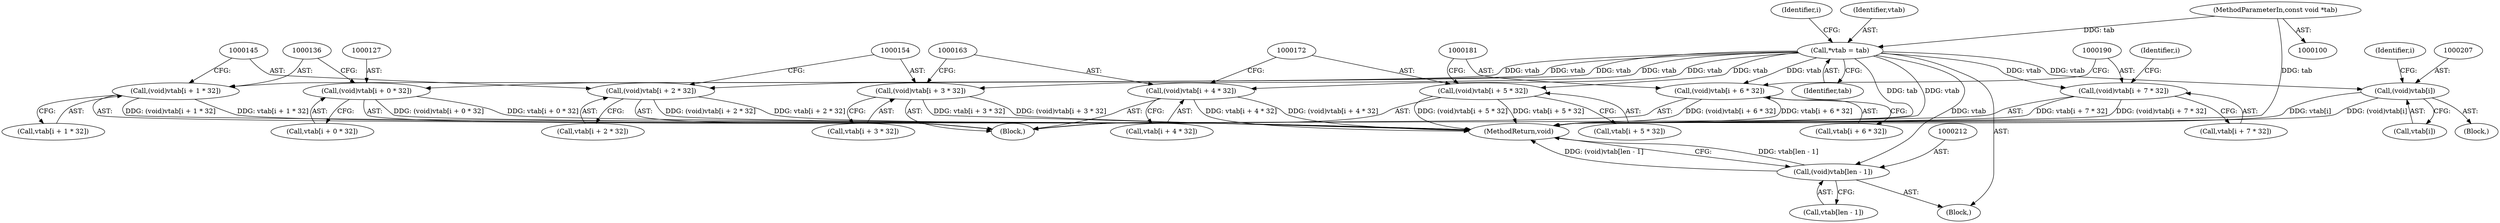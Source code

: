 digraph "0_libgcrypt_a4c561aab1014c3630bc88faf6f5246fee16b020_0@pointer" {
"1000105" [label="(Call,*vtab = tab)"];
"1000101" [label="(MethodParameterIn,const void *tab)"];
"1000126" [label="(Call,(void)vtab[i + 0 * 32])"];
"1000135" [label="(Call,(void)vtab[i + 1 * 32])"];
"1000144" [label="(Call,(void)vtab[i + 2 * 32])"];
"1000153" [label="(Call,(void)vtab[i + 3 * 32])"];
"1000162" [label="(Call,(void)vtab[i + 4 * 32])"];
"1000171" [label="(Call,(void)vtab[i + 5 * 32])"];
"1000180" [label="(Call,(void)vtab[i + 6 * 32])"];
"1000189" [label="(Call,(void)vtab[i + 7 * 32])"];
"1000206" [label="(Call,(void)vtab[i])"];
"1000211" [label="(Call,(void)vtab[len - 1])"];
"1000182" [label="(Call,vtab[i + 6 * 32])"];
"1000126" [label="(Call,(void)vtab[i + 0 * 32])"];
"1000128" [label="(Call,vtab[i + 0 * 32])"];
"1000191" [label="(Call,vtab[i + 7 * 32])"];
"1000137" [label="(Call,vtab[i + 1 * 32])"];
"1000180" [label="(Call,(void)vtab[i + 6 * 32])"];
"1000206" [label="(Call,(void)vtab[i])"];
"1000155" [label="(Call,vtab[i + 3 * 32])"];
"1000205" [label="(Block,)"];
"1000111" [label="(Identifier,i)"];
"1000213" [label="(Call,vtab[len - 1])"];
"1000171" [label="(Call,(void)vtab[i + 5 * 32])"];
"1000189" [label="(Call,(void)vtab[i + 7 * 32])"];
"1000164" [label="(Call,vtab[i + 4 * 32])"];
"1000101" [label="(MethodParameterIn,const void *tab)"];
"1000135" [label="(Call,(void)vtab[i + 1 * 32])"];
"1000203" [label="(Identifier,i)"];
"1000211" [label="(Call,(void)vtab[len - 1])"];
"1000146" [label="(Call,vtab[i + 2 * 32])"];
"1000153" [label="(Call,(void)vtab[i + 3 * 32])"];
"1000107" [label="(Identifier,tab)"];
"1000125" [label="(Block,)"];
"1000162" [label="(Call,(void)vtab[i + 4 * 32])"];
"1000103" [label="(Block,)"];
"1000106" [label="(Identifier,vtab)"];
"1000218" [label="(MethodReturn,void)"];
"1000173" [label="(Call,vtab[i + 5 * 32])"];
"1000105" [label="(Call,*vtab = tab)"];
"1000208" [label="(Call,vtab[i])"];
"1000121" [label="(Identifier,i)"];
"1000144" [label="(Call,(void)vtab[i + 2 * 32])"];
"1000105" -> "1000103"  [label="AST: "];
"1000105" -> "1000107"  [label="CFG: "];
"1000106" -> "1000105"  [label="AST: "];
"1000107" -> "1000105"  [label="AST: "];
"1000111" -> "1000105"  [label="CFG: "];
"1000105" -> "1000218"  [label="DDG: tab"];
"1000105" -> "1000218"  [label="DDG: vtab"];
"1000101" -> "1000105"  [label="DDG: tab"];
"1000105" -> "1000126"  [label="DDG: vtab"];
"1000105" -> "1000135"  [label="DDG: vtab"];
"1000105" -> "1000144"  [label="DDG: vtab"];
"1000105" -> "1000153"  [label="DDG: vtab"];
"1000105" -> "1000162"  [label="DDG: vtab"];
"1000105" -> "1000171"  [label="DDG: vtab"];
"1000105" -> "1000180"  [label="DDG: vtab"];
"1000105" -> "1000189"  [label="DDG: vtab"];
"1000105" -> "1000206"  [label="DDG: vtab"];
"1000105" -> "1000211"  [label="DDG: vtab"];
"1000101" -> "1000100"  [label="AST: "];
"1000101" -> "1000218"  [label="DDG: tab"];
"1000126" -> "1000125"  [label="AST: "];
"1000126" -> "1000128"  [label="CFG: "];
"1000127" -> "1000126"  [label="AST: "];
"1000128" -> "1000126"  [label="AST: "];
"1000136" -> "1000126"  [label="CFG: "];
"1000126" -> "1000218"  [label="DDG: vtab[i + 0 * 32]"];
"1000126" -> "1000218"  [label="DDG: (void)vtab[i + 0 * 32]"];
"1000135" -> "1000125"  [label="AST: "];
"1000135" -> "1000137"  [label="CFG: "];
"1000136" -> "1000135"  [label="AST: "];
"1000137" -> "1000135"  [label="AST: "];
"1000145" -> "1000135"  [label="CFG: "];
"1000135" -> "1000218"  [label="DDG: (void)vtab[i + 1 * 32]"];
"1000135" -> "1000218"  [label="DDG: vtab[i + 1 * 32]"];
"1000144" -> "1000125"  [label="AST: "];
"1000144" -> "1000146"  [label="CFG: "];
"1000145" -> "1000144"  [label="AST: "];
"1000146" -> "1000144"  [label="AST: "];
"1000154" -> "1000144"  [label="CFG: "];
"1000144" -> "1000218"  [label="DDG: (void)vtab[i + 2 * 32]"];
"1000144" -> "1000218"  [label="DDG: vtab[i + 2 * 32]"];
"1000153" -> "1000125"  [label="AST: "];
"1000153" -> "1000155"  [label="CFG: "];
"1000154" -> "1000153"  [label="AST: "];
"1000155" -> "1000153"  [label="AST: "];
"1000163" -> "1000153"  [label="CFG: "];
"1000153" -> "1000218"  [label="DDG: (void)vtab[i + 3 * 32]"];
"1000153" -> "1000218"  [label="DDG: vtab[i + 3 * 32]"];
"1000162" -> "1000125"  [label="AST: "];
"1000162" -> "1000164"  [label="CFG: "];
"1000163" -> "1000162"  [label="AST: "];
"1000164" -> "1000162"  [label="AST: "];
"1000172" -> "1000162"  [label="CFG: "];
"1000162" -> "1000218"  [label="DDG: vtab[i + 4 * 32]"];
"1000162" -> "1000218"  [label="DDG: (void)vtab[i + 4 * 32]"];
"1000171" -> "1000125"  [label="AST: "];
"1000171" -> "1000173"  [label="CFG: "];
"1000172" -> "1000171"  [label="AST: "];
"1000173" -> "1000171"  [label="AST: "];
"1000181" -> "1000171"  [label="CFG: "];
"1000171" -> "1000218"  [label="DDG: (void)vtab[i + 5 * 32]"];
"1000171" -> "1000218"  [label="DDG: vtab[i + 5 * 32]"];
"1000180" -> "1000125"  [label="AST: "];
"1000180" -> "1000182"  [label="CFG: "];
"1000181" -> "1000180"  [label="AST: "];
"1000182" -> "1000180"  [label="AST: "];
"1000190" -> "1000180"  [label="CFG: "];
"1000180" -> "1000218"  [label="DDG: vtab[i + 6 * 32]"];
"1000180" -> "1000218"  [label="DDG: (void)vtab[i + 6 * 32]"];
"1000189" -> "1000125"  [label="AST: "];
"1000189" -> "1000191"  [label="CFG: "];
"1000190" -> "1000189"  [label="AST: "];
"1000191" -> "1000189"  [label="AST: "];
"1000121" -> "1000189"  [label="CFG: "];
"1000189" -> "1000218"  [label="DDG: (void)vtab[i + 7 * 32]"];
"1000189" -> "1000218"  [label="DDG: vtab[i + 7 * 32]"];
"1000206" -> "1000205"  [label="AST: "];
"1000206" -> "1000208"  [label="CFG: "];
"1000207" -> "1000206"  [label="AST: "];
"1000208" -> "1000206"  [label="AST: "];
"1000203" -> "1000206"  [label="CFG: "];
"1000206" -> "1000218"  [label="DDG: (void)vtab[i]"];
"1000206" -> "1000218"  [label="DDG: vtab[i]"];
"1000211" -> "1000103"  [label="AST: "];
"1000211" -> "1000213"  [label="CFG: "];
"1000212" -> "1000211"  [label="AST: "];
"1000213" -> "1000211"  [label="AST: "];
"1000218" -> "1000211"  [label="CFG: "];
"1000211" -> "1000218"  [label="DDG: vtab[len - 1]"];
"1000211" -> "1000218"  [label="DDG: (void)vtab[len - 1]"];
}
